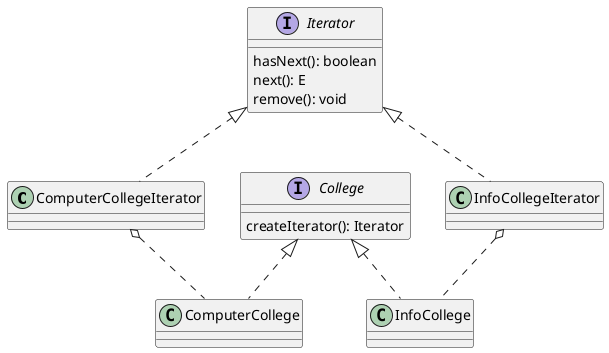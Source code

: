 @startuml

ComputerCollegeIterator o.. ComputerCollege
InfoCollegeIterator o.. InfoCollege

interface Iterator {
    {method} hasNext(): boolean
    {method} next(): E
    {method} remove(): void
}

class ComputerCollegeIterator implements Iterator {

}

class InfoCollegeIterator implements Iterator {

}

interface College {
    {method} createIterator(): Iterator
}

class ComputerCollege implements College{

}

class InfoCollege implements College{

}
@enduml